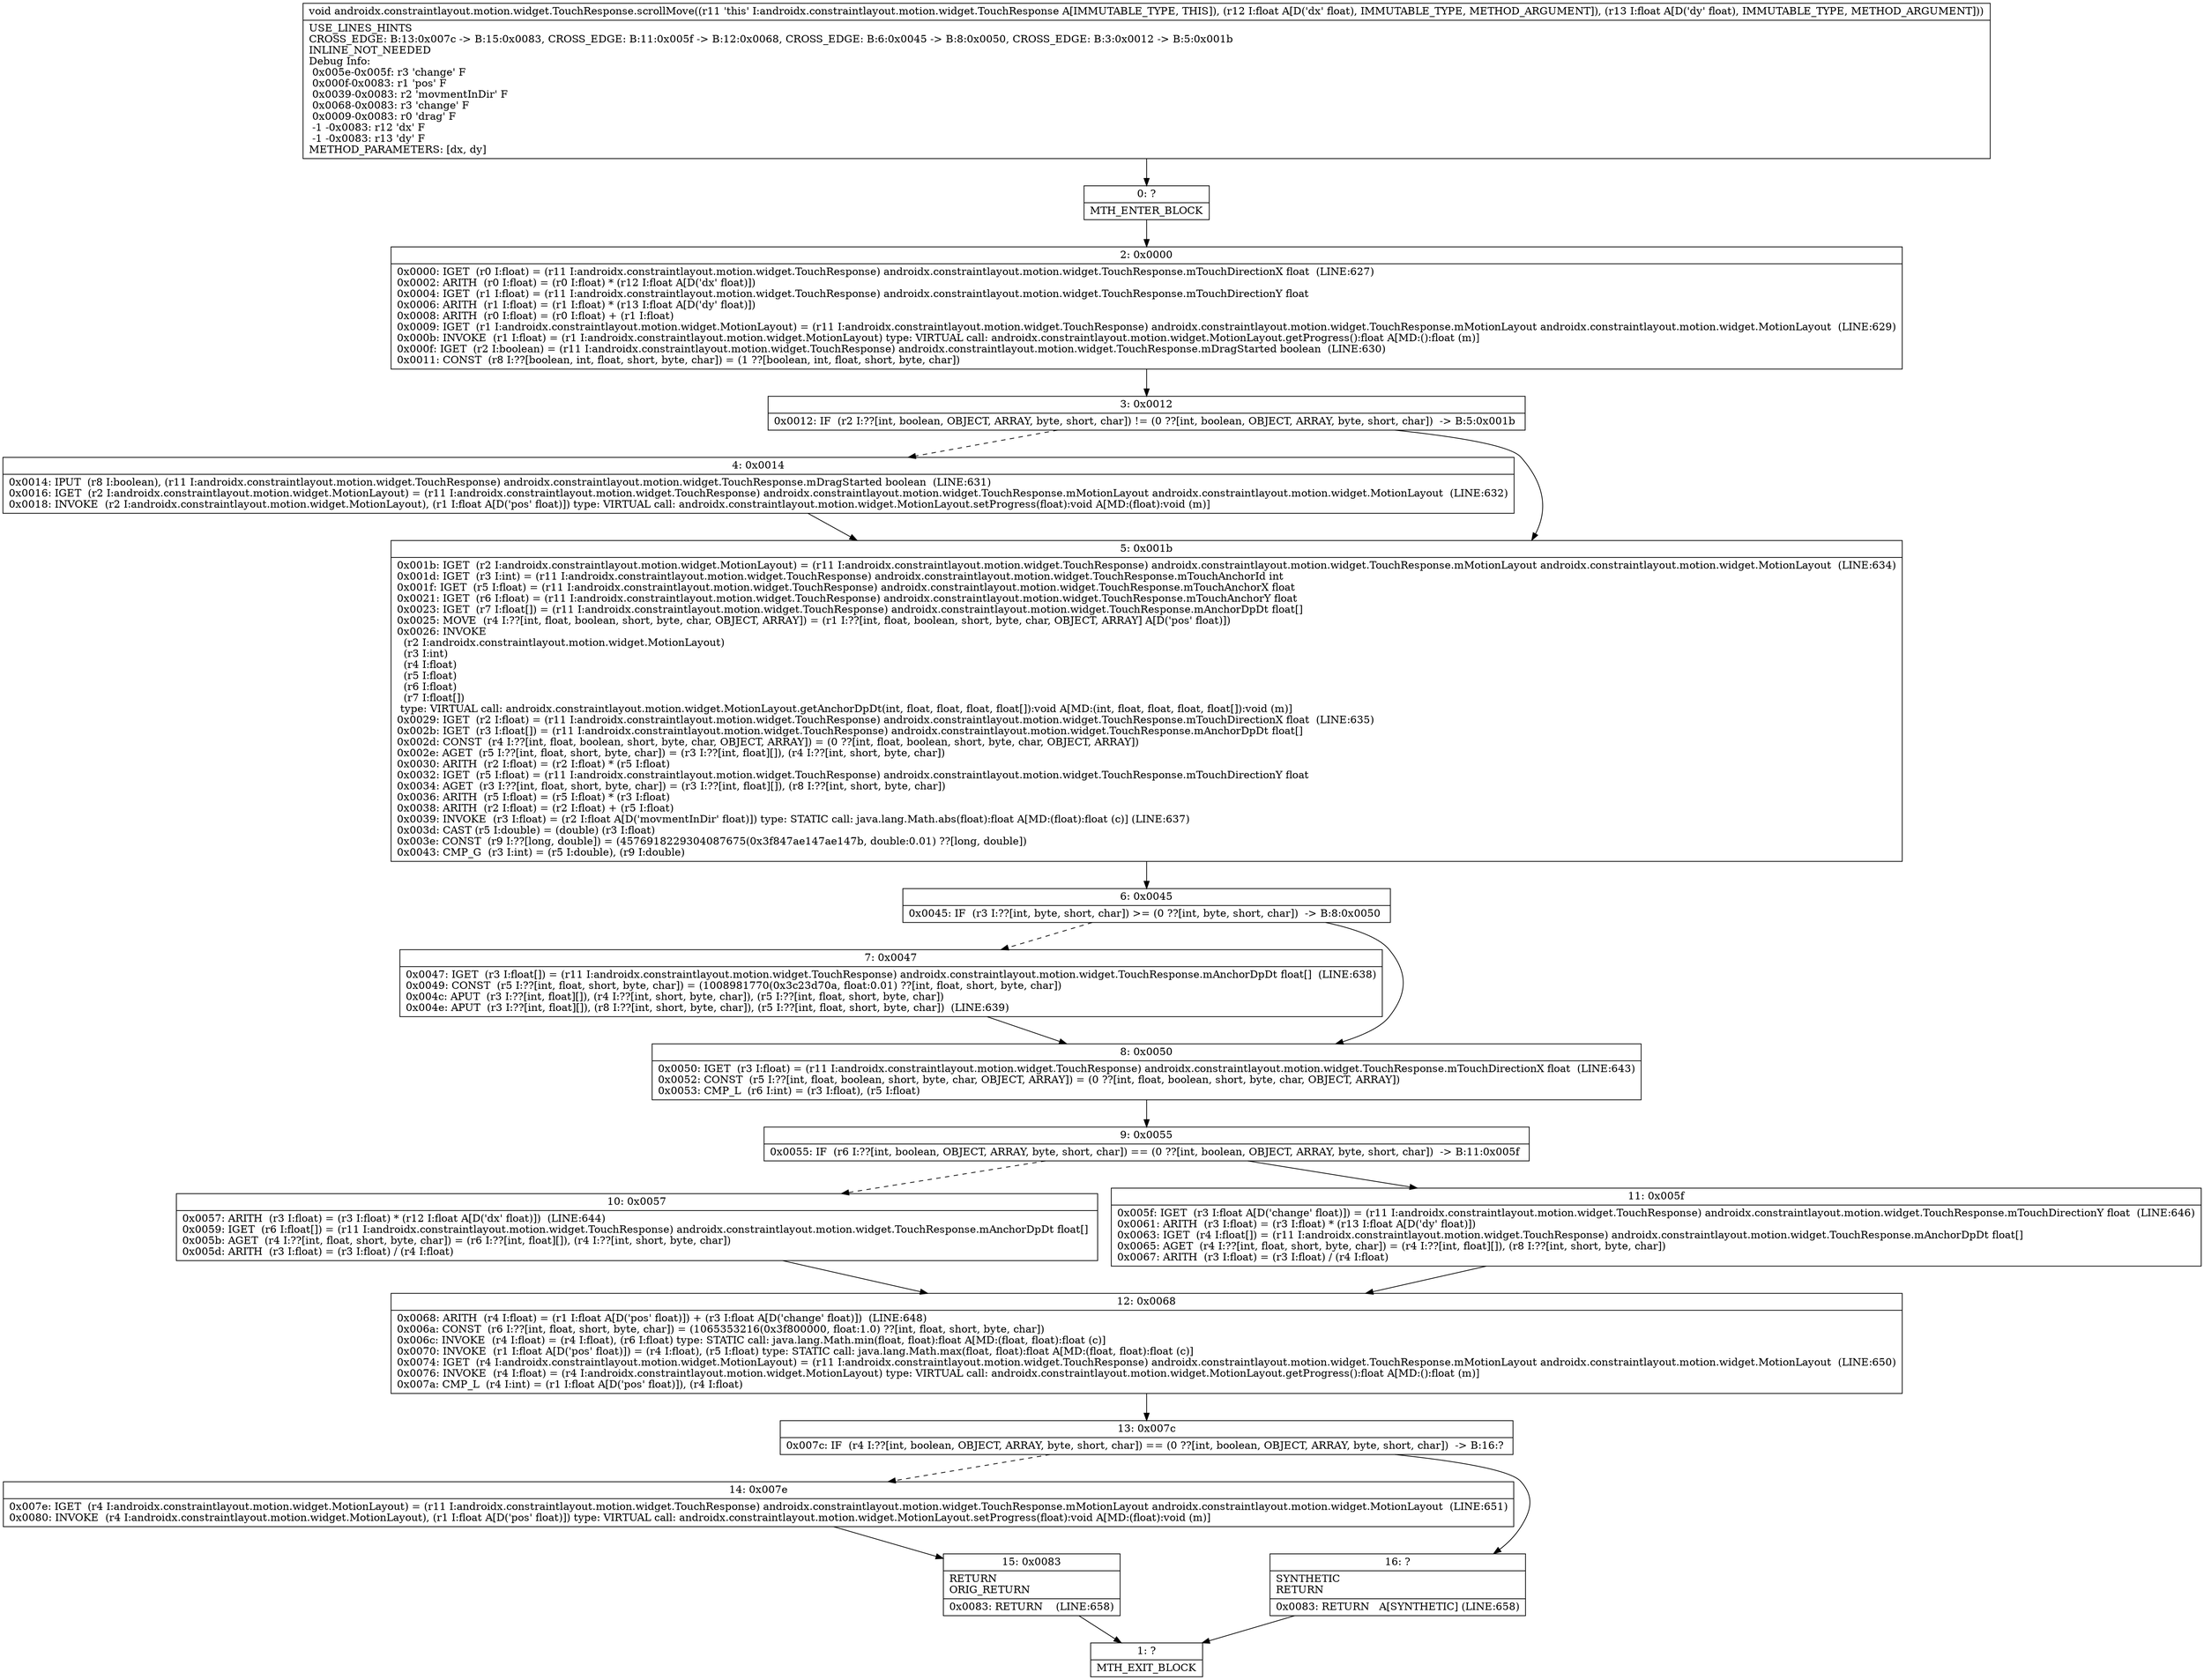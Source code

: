 digraph "CFG forandroidx.constraintlayout.motion.widget.TouchResponse.scrollMove(FF)V" {
Node_0 [shape=record,label="{0\:\ ?|MTH_ENTER_BLOCK\l}"];
Node_2 [shape=record,label="{2\:\ 0x0000|0x0000: IGET  (r0 I:float) = (r11 I:androidx.constraintlayout.motion.widget.TouchResponse) androidx.constraintlayout.motion.widget.TouchResponse.mTouchDirectionX float  (LINE:627)\l0x0002: ARITH  (r0 I:float) = (r0 I:float) * (r12 I:float A[D('dx' float)]) \l0x0004: IGET  (r1 I:float) = (r11 I:androidx.constraintlayout.motion.widget.TouchResponse) androidx.constraintlayout.motion.widget.TouchResponse.mTouchDirectionY float \l0x0006: ARITH  (r1 I:float) = (r1 I:float) * (r13 I:float A[D('dy' float)]) \l0x0008: ARITH  (r0 I:float) = (r0 I:float) + (r1 I:float) \l0x0009: IGET  (r1 I:androidx.constraintlayout.motion.widget.MotionLayout) = (r11 I:androidx.constraintlayout.motion.widget.TouchResponse) androidx.constraintlayout.motion.widget.TouchResponse.mMotionLayout androidx.constraintlayout.motion.widget.MotionLayout  (LINE:629)\l0x000b: INVOKE  (r1 I:float) = (r1 I:androidx.constraintlayout.motion.widget.MotionLayout) type: VIRTUAL call: androidx.constraintlayout.motion.widget.MotionLayout.getProgress():float A[MD:():float (m)]\l0x000f: IGET  (r2 I:boolean) = (r11 I:androidx.constraintlayout.motion.widget.TouchResponse) androidx.constraintlayout.motion.widget.TouchResponse.mDragStarted boolean  (LINE:630)\l0x0011: CONST  (r8 I:??[boolean, int, float, short, byte, char]) = (1 ??[boolean, int, float, short, byte, char]) \l}"];
Node_3 [shape=record,label="{3\:\ 0x0012|0x0012: IF  (r2 I:??[int, boolean, OBJECT, ARRAY, byte, short, char]) != (0 ??[int, boolean, OBJECT, ARRAY, byte, short, char])  \-\> B:5:0x001b \l}"];
Node_4 [shape=record,label="{4\:\ 0x0014|0x0014: IPUT  (r8 I:boolean), (r11 I:androidx.constraintlayout.motion.widget.TouchResponse) androidx.constraintlayout.motion.widget.TouchResponse.mDragStarted boolean  (LINE:631)\l0x0016: IGET  (r2 I:androidx.constraintlayout.motion.widget.MotionLayout) = (r11 I:androidx.constraintlayout.motion.widget.TouchResponse) androidx.constraintlayout.motion.widget.TouchResponse.mMotionLayout androidx.constraintlayout.motion.widget.MotionLayout  (LINE:632)\l0x0018: INVOKE  (r2 I:androidx.constraintlayout.motion.widget.MotionLayout), (r1 I:float A[D('pos' float)]) type: VIRTUAL call: androidx.constraintlayout.motion.widget.MotionLayout.setProgress(float):void A[MD:(float):void (m)]\l}"];
Node_5 [shape=record,label="{5\:\ 0x001b|0x001b: IGET  (r2 I:androidx.constraintlayout.motion.widget.MotionLayout) = (r11 I:androidx.constraintlayout.motion.widget.TouchResponse) androidx.constraintlayout.motion.widget.TouchResponse.mMotionLayout androidx.constraintlayout.motion.widget.MotionLayout  (LINE:634)\l0x001d: IGET  (r3 I:int) = (r11 I:androidx.constraintlayout.motion.widget.TouchResponse) androidx.constraintlayout.motion.widget.TouchResponse.mTouchAnchorId int \l0x001f: IGET  (r5 I:float) = (r11 I:androidx.constraintlayout.motion.widget.TouchResponse) androidx.constraintlayout.motion.widget.TouchResponse.mTouchAnchorX float \l0x0021: IGET  (r6 I:float) = (r11 I:androidx.constraintlayout.motion.widget.TouchResponse) androidx.constraintlayout.motion.widget.TouchResponse.mTouchAnchorY float \l0x0023: IGET  (r7 I:float[]) = (r11 I:androidx.constraintlayout.motion.widget.TouchResponse) androidx.constraintlayout.motion.widget.TouchResponse.mAnchorDpDt float[] \l0x0025: MOVE  (r4 I:??[int, float, boolean, short, byte, char, OBJECT, ARRAY]) = (r1 I:??[int, float, boolean, short, byte, char, OBJECT, ARRAY] A[D('pos' float)]) \l0x0026: INVOKE  \l  (r2 I:androidx.constraintlayout.motion.widget.MotionLayout)\l  (r3 I:int)\l  (r4 I:float)\l  (r5 I:float)\l  (r6 I:float)\l  (r7 I:float[])\l type: VIRTUAL call: androidx.constraintlayout.motion.widget.MotionLayout.getAnchorDpDt(int, float, float, float, float[]):void A[MD:(int, float, float, float, float[]):void (m)]\l0x0029: IGET  (r2 I:float) = (r11 I:androidx.constraintlayout.motion.widget.TouchResponse) androidx.constraintlayout.motion.widget.TouchResponse.mTouchDirectionX float  (LINE:635)\l0x002b: IGET  (r3 I:float[]) = (r11 I:androidx.constraintlayout.motion.widget.TouchResponse) androidx.constraintlayout.motion.widget.TouchResponse.mAnchorDpDt float[] \l0x002d: CONST  (r4 I:??[int, float, boolean, short, byte, char, OBJECT, ARRAY]) = (0 ??[int, float, boolean, short, byte, char, OBJECT, ARRAY]) \l0x002e: AGET  (r5 I:??[int, float, short, byte, char]) = (r3 I:??[int, float][]), (r4 I:??[int, short, byte, char]) \l0x0030: ARITH  (r2 I:float) = (r2 I:float) * (r5 I:float) \l0x0032: IGET  (r5 I:float) = (r11 I:androidx.constraintlayout.motion.widget.TouchResponse) androidx.constraintlayout.motion.widget.TouchResponse.mTouchDirectionY float \l0x0034: AGET  (r3 I:??[int, float, short, byte, char]) = (r3 I:??[int, float][]), (r8 I:??[int, short, byte, char]) \l0x0036: ARITH  (r5 I:float) = (r5 I:float) * (r3 I:float) \l0x0038: ARITH  (r2 I:float) = (r2 I:float) + (r5 I:float) \l0x0039: INVOKE  (r3 I:float) = (r2 I:float A[D('movmentInDir' float)]) type: STATIC call: java.lang.Math.abs(float):float A[MD:(float):float (c)] (LINE:637)\l0x003d: CAST (r5 I:double) = (double) (r3 I:float) \l0x003e: CONST  (r9 I:??[long, double]) = (4576918229304087675(0x3f847ae147ae147b, double:0.01) ??[long, double]) \l0x0043: CMP_G  (r3 I:int) = (r5 I:double), (r9 I:double) \l}"];
Node_6 [shape=record,label="{6\:\ 0x0045|0x0045: IF  (r3 I:??[int, byte, short, char]) \>= (0 ??[int, byte, short, char])  \-\> B:8:0x0050 \l}"];
Node_7 [shape=record,label="{7\:\ 0x0047|0x0047: IGET  (r3 I:float[]) = (r11 I:androidx.constraintlayout.motion.widget.TouchResponse) androidx.constraintlayout.motion.widget.TouchResponse.mAnchorDpDt float[]  (LINE:638)\l0x0049: CONST  (r5 I:??[int, float, short, byte, char]) = (1008981770(0x3c23d70a, float:0.01) ??[int, float, short, byte, char]) \l0x004c: APUT  (r3 I:??[int, float][]), (r4 I:??[int, short, byte, char]), (r5 I:??[int, float, short, byte, char]) \l0x004e: APUT  (r3 I:??[int, float][]), (r8 I:??[int, short, byte, char]), (r5 I:??[int, float, short, byte, char])  (LINE:639)\l}"];
Node_8 [shape=record,label="{8\:\ 0x0050|0x0050: IGET  (r3 I:float) = (r11 I:androidx.constraintlayout.motion.widget.TouchResponse) androidx.constraintlayout.motion.widget.TouchResponse.mTouchDirectionX float  (LINE:643)\l0x0052: CONST  (r5 I:??[int, float, boolean, short, byte, char, OBJECT, ARRAY]) = (0 ??[int, float, boolean, short, byte, char, OBJECT, ARRAY]) \l0x0053: CMP_L  (r6 I:int) = (r3 I:float), (r5 I:float) \l}"];
Node_9 [shape=record,label="{9\:\ 0x0055|0x0055: IF  (r6 I:??[int, boolean, OBJECT, ARRAY, byte, short, char]) == (0 ??[int, boolean, OBJECT, ARRAY, byte, short, char])  \-\> B:11:0x005f \l}"];
Node_10 [shape=record,label="{10\:\ 0x0057|0x0057: ARITH  (r3 I:float) = (r3 I:float) * (r12 I:float A[D('dx' float)])  (LINE:644)\l0x0059: IGET  (r6 I:float[]) = (r11 I:androidx.constraintlayout.motion.widget.TouchResponse) androidx.constraintlayout.motion.widget.TouchResponse.mAnchorDpDt float[] \l0x005b: AGET  (r4 I:??[int, float, short, byte, char]) = (r6 I:??[int, float][]), (r4 I:??[int, short, byte, char]) \l0x005d: ARITH  (r3 I:float) = (r3 I:float) \/ (r4 I:float) \l}"];
Node_12 [shape=record,label="{12\:\ 0x0068|0x0068: ARITH  (r4 I:float) = (r1 I:float A[D('pos' float)]) + (r3 I:float A[D('change' float)])  (LINE:648)\l0x006a: CONST  (r6 I:??[int, float, short, byte, char]) = (1065353216(0x3f800000, float:1.0) ??[int, float, short, byte, char]) \l0x006c: INVOKE  (r4 I:float) = (r4 I:float), (r6 I:float) type: STATIC call: java.lang.Math.min(float, float):float A[MD:(float, float):float (c)]\l0x0070: INVOKE  (r1 I:float A[D('pos' float)]) = (r4 I:float), (r5 I:float) type: STATIC call: java.lang.Math.max(float, float):float A[MD:(float, float):float (c)]\l0x0074: IGET  (r4 I:androidx.constraintlayout.motion.widget.MotionLayout) = (r11 I:androidx.constraintlayout.motion.widget.TouchResponse) androidx.constraintlayout.motion.widget.TouchResponse.mMotionLayout androidx.constraintlayout.motion.widget.MotionLayout  (LINE:650)\l0x0076: INVOKE  (r4 I:float) = (r4 I:androidx.constraintlayout.motion.widget.MotionLayout) type: VIRTUAL call: androidx.constraintlayout.motion.widget.MotionLayout.getProgress():float A[MD:():float (m)]\l0x007a: CMP_L  (r4 I:int) = (r1 I:float A[D('pos' float)]), (r4 I:float) \l}"];
Node_13 [shape=record,label="{13\:\ 0x007c|0x007c: IF  (r4 I:??[int, boolean, OBJECT, ARRAY, byte, short, char]) == (0 ??[int, boolean, OBJECT, ARRAY, byte, short, char])  \-\> B:16:? \l}"];
Node_14 [shape=record,label="{14\:\ 0x007e|0x007e: IGET  (r4 I:androidx.constraintlayout.motion.widget.MotionLayout) = (r11 I:androidx.constraintlayout.motion.widget.TouchResponse) androidx.constraintlayout.motion.widget.TouchResponse.mMotionLayout androidx.constraintlayout.motion.widget.MotionLayout  (LINE:651)\l0x0080: INVOKE  (r4 I:androidx.constraintlayout.motion.widget.MotionLayout), (r1 I:float A[D('pos' float)]) type: VIRTUAL call: androidx.constraintlayout.motion.widget.MotionLayout.setProgress(float):void A[MD:(float):void (m)]\l}"];
Node_15 [shape=record,label="{15\:\ 0x0083|RETURN\lORIG_RETURN\l|0x0083: RETURN    (LINE:658)\l}"];
Node_1 [shape=record,label="{1\:\ ?|MTH_EXIT_BLOCK\l}"];
Node_16 [shape=record,label="{16\:\ ?|SYNTHETIC\lRETURN\l|0x0083: RETURN   A[SYNTHETIC] (LINE:658)\l}"];
Node_11 [shape=record,label="{11\:\ 0x005f|0x005f: IGET  (r3 I:float A[D('change' float)]) = (r11 I:androidx.constraintlayout.motion.widget.TouchResponse) androidx.constraintlayout.motion.widget.TouchResponse.mTouchDirectionY float  (LINE:646)\l0x0061: ARITH  (r3 I:float) = (r3 I:float) * (r13 I:float A[D('dy' float)]) \l0x0063: IGET  (r4 I:float[]) = (r11 I:androidx.constraintlayout.motion.widget.TouchResponse) androidx.constraintlayout.motion.widget.TouchResponse.mAnchorDpDt float[] \l0x0065: AGET  (r4 I:??[int, float, short, byte, char]) = (r4 I:??[int, float][]), (r8 I:??[int, short, byte, char]) \l0x0067: ARITH  (r3 I:float) = (r3 I:float) \/ (r4 I:float) \l}"];
MethodNode[shape=record,label="{void androidx.constraintlayout.motion.widget.TouchResponse.scrollMove((r11 'this' I:androidx.constraintlayout.motion.widget.TouchResponse A[IMMUTABLE_TYPE, THIS]), (r12 I:float A[D('dx' float), IMMUTABLE_TYPE, METHOD_ARGUMENT]), (r13 I:float A[D('dy' float), IMMUTABLE_TYPE, METHOD_ARGUMENT]))  | USE_LINES_HINTS\lCROSS_EDGE: B:13:0x007c \-\> B:15:0x0083, CROSS_EDGE: B:11:0x005f \-\> B:12:0x0068, CROSS_EDGE: B:6:0x0045 \-\> B:8:0x0050, CROSS_EDGE: B:3:0x0012 \-\> B:5:0x001b\lINLINE_NOT_NEEDED\lDebug Info:\l  0x005e\-0x005f: r3 'change' F\l  0x000f\-0x0083: r1 'pos' F\l  0x0039\-0x0083: r2 'movmentInDir' F\l  0x0068\-0x0083: r3 'change' F\l  0x0009\-0x0083: r0 'drag' F\l  \-1 \-0x0083: r12 'dx' F\l  \-1 \-0x0083: r13 'dy' F\lMETHOD_PARAMETERS: [dx, dy]\l}"];
MethodNode -> Node_0;Node_0 -> Node_2;
Node_2 -> Node_3;
Node_3 -> Node_4[style=dashed];
Node_3 -> Node_5;
Node_4 -> Node_5;
Node_5 -> Node_6;
Node_6 -> Node_7[style=dashed];
Node_6 -> Node_8;
Node_7 -> Node_8;
Node_8 -> Node_9;
Node_9 -> Node_10[style=dashed];
Node_9 -> Node_11;
Node_10 -> Node_12;
Node_12 -> Node_13;
Node_13 -> Node_14[style=dashed];
Node_13 -> Node_16;
Node_14 -> Node_15;
Node_15 -> Node_1;
Node_16 -> Node_1;
Node_11 -> Node_12;
}

